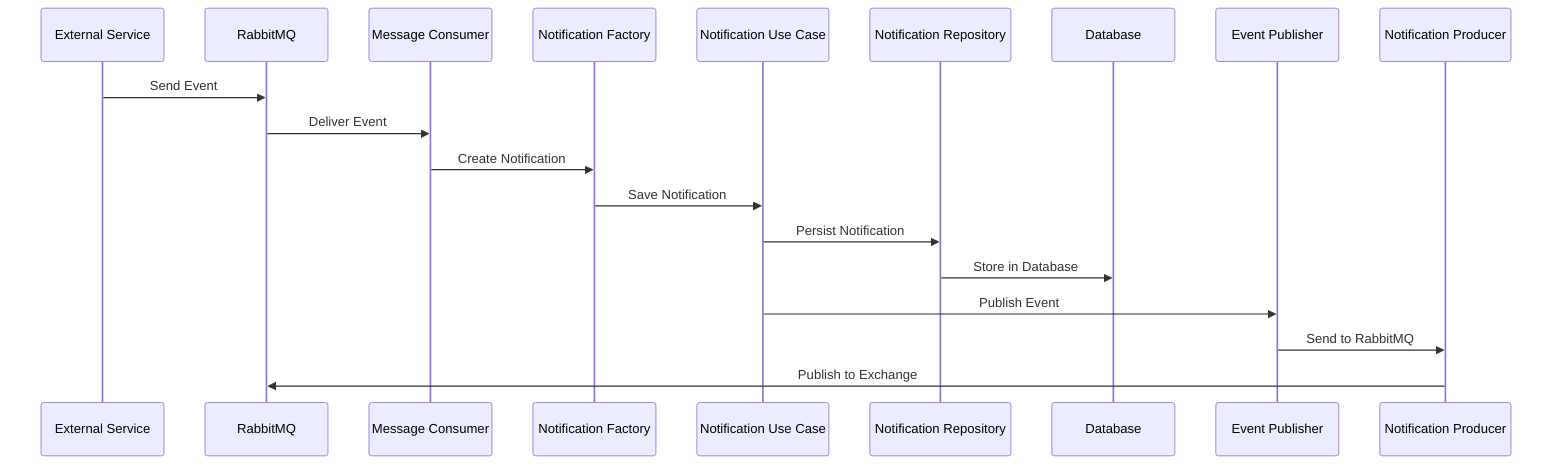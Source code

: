 sequenceDiagram
    participant ExternalService as External Service
    participant RabbitMQ as RabbitMQ
    participant Consumer as Message Consumer
    participant Factory as Notification Factory
    participant UseCase as Notification Use Case
    participant Repository as Notification Repository
    participant DB as Database
    participant Publisher as Event Publisher
    participant Producer as Notification Producer

    ExternalService->>RabbitMQ: Send Event
    RabbitMQ->>Consumer: Deliver Event
    Consumer->>Factory: Create Notification
    Factory->>UseCase: Save Notification
    UseCase->>Repository: Persist Notification
    Repository->>DB: Store in Database
    UseCase->>Publisher: Publish Event
    Publisher->>Producer: Send to RabbitMQ
    Producer->>RabbitMQ: Publish to Exchange